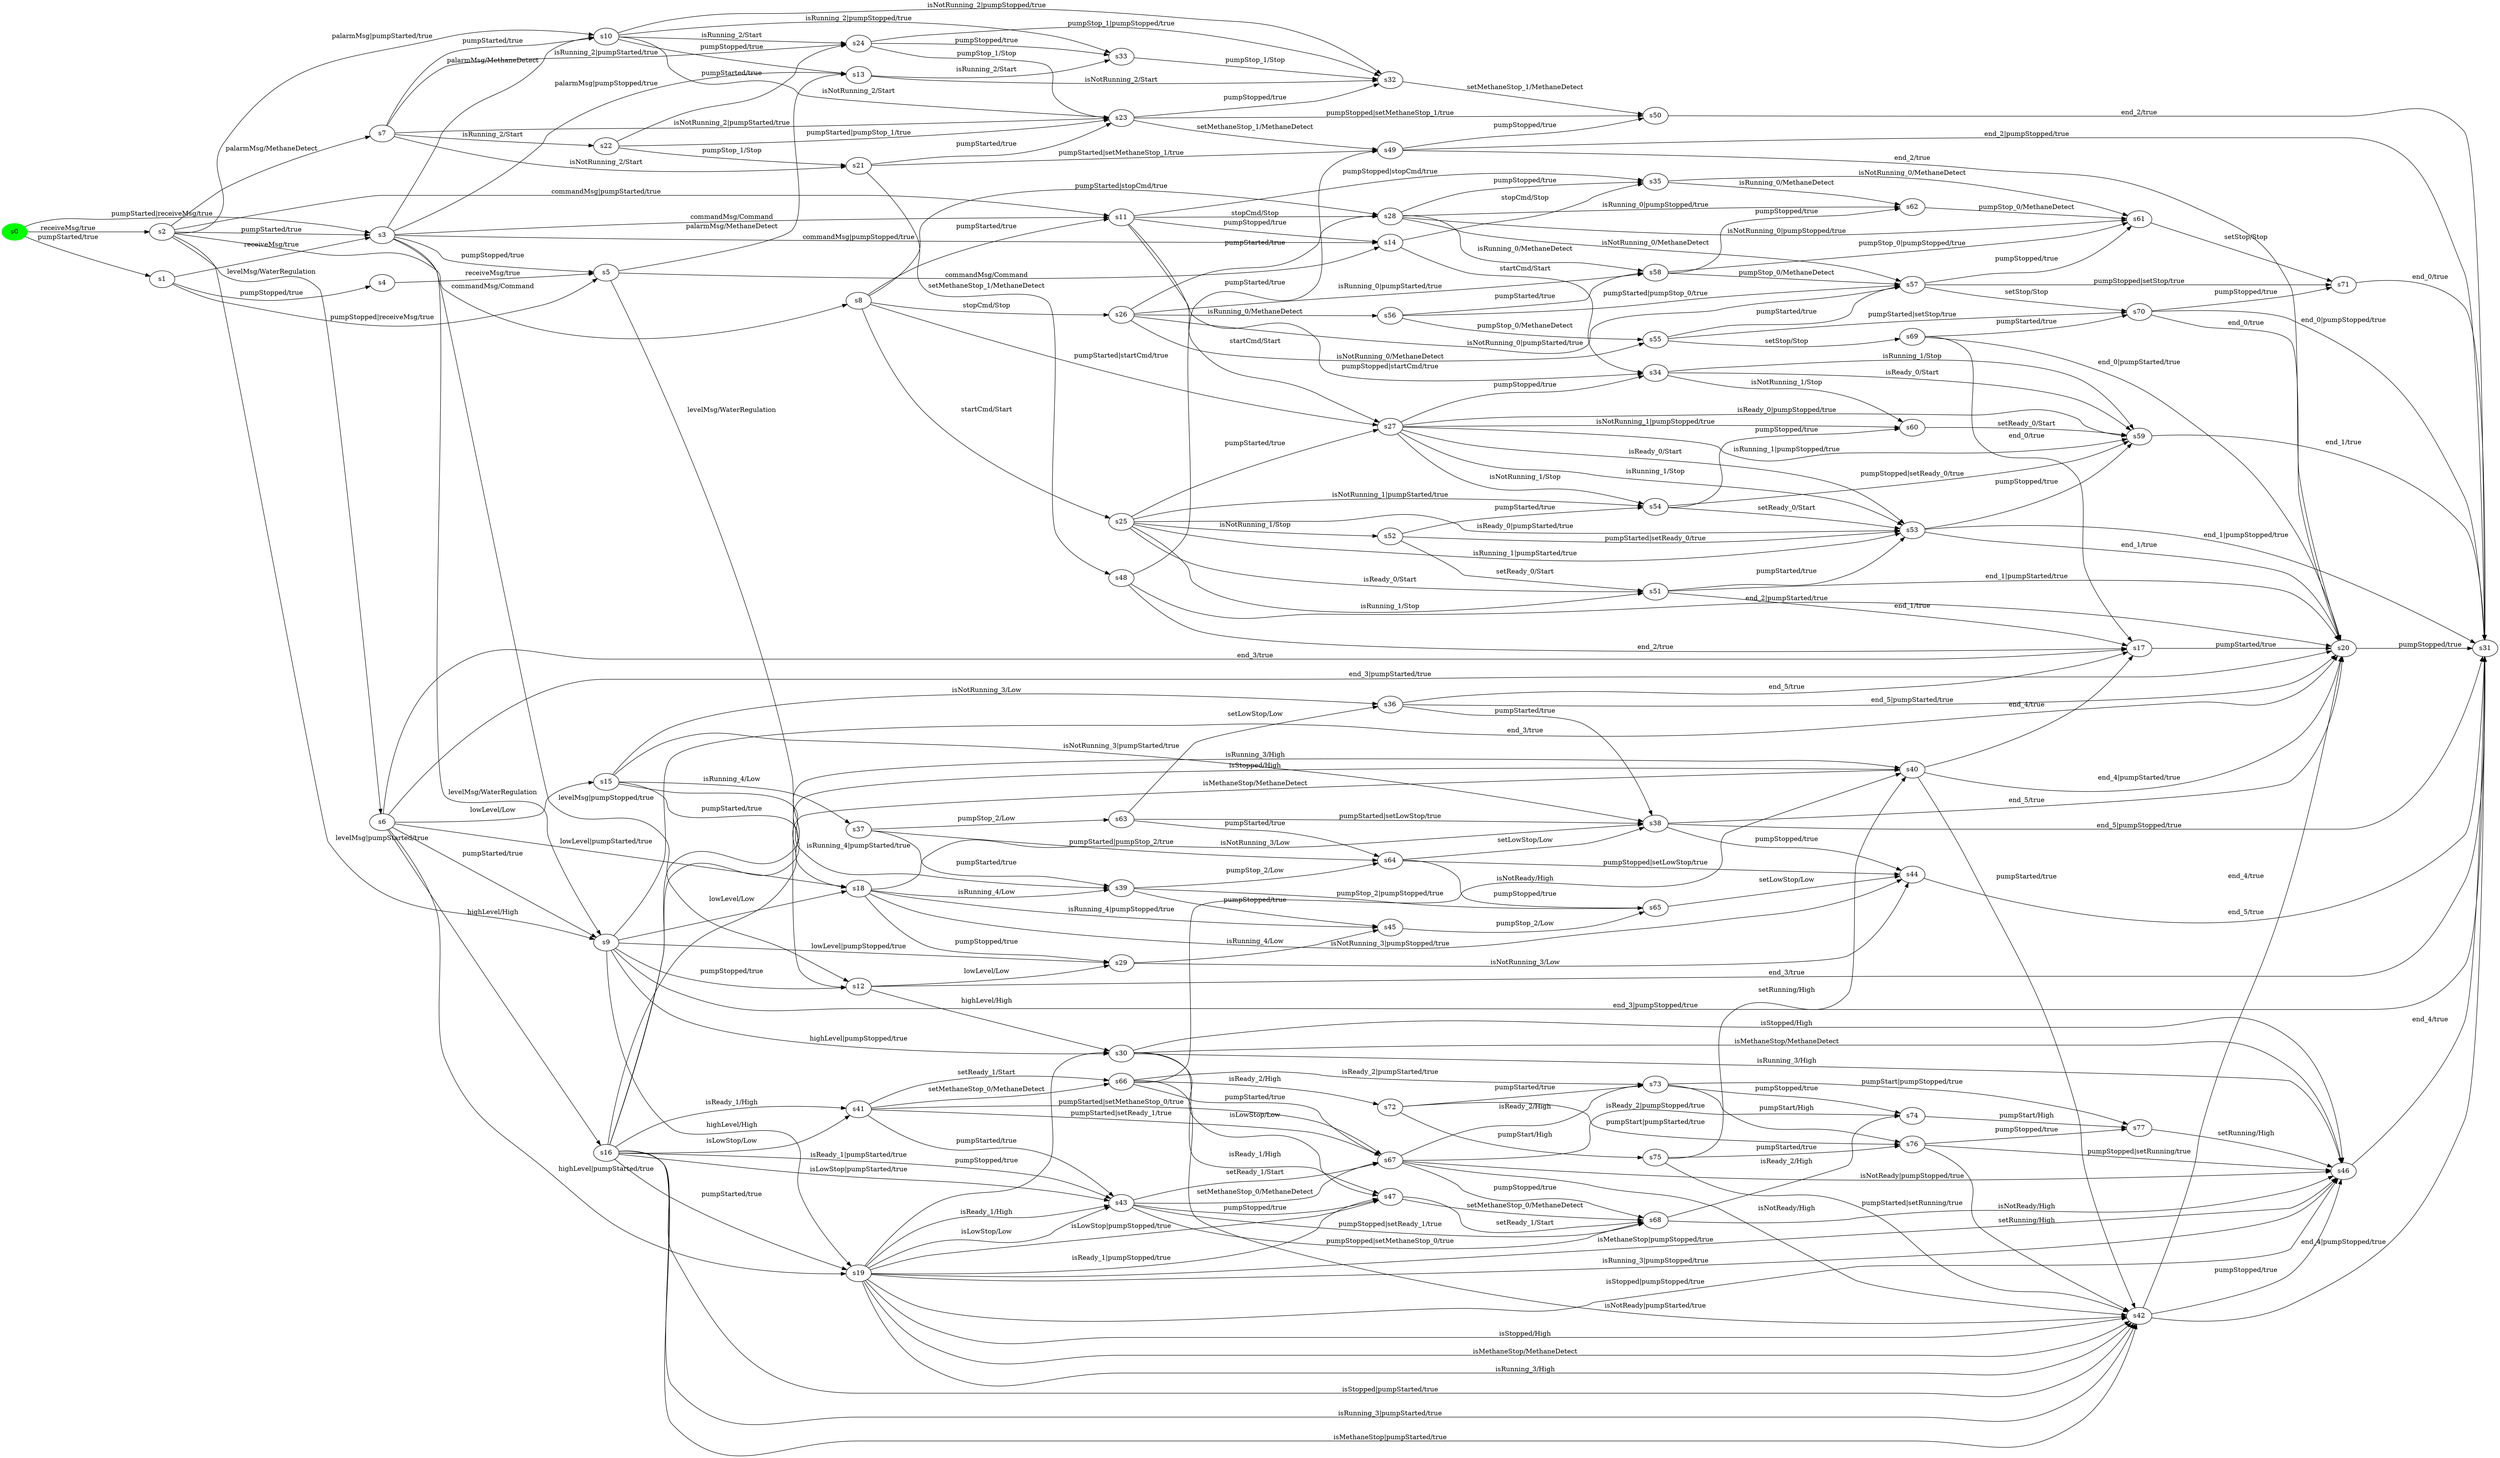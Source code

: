 digraph G {
rankdir=LR;
state0[ label = "s0", style=filled, color=green ];
state1 [ label = "s71" ];
state1 -> state2 [ label=" end_0/true " ];
state3 [ label = "s70" ];
state3 -> state2 [ label=" end_0|pumpStopped/true " ];
state3 -> state1 [ label=" pumpStopped/true " ];
state3 -> state4 [ label=" end_0/true " ];
state5 [ label = "s73" ];
state5 -> state6 [ label=" pumpStart/High " ];
state5 -> state7 [ label=" pumpStopped/true " ];
state5 -> state8 [ label=" pumpStart|pumpStopped/true " ];
state9 [ label = "s72" ];
state9 -> state10 [ label=" pumpStart/High " ];
state9 -> state6 [ label=" pumpStart|pumpStarted/true " ];
state9 -> state5 [ label=" pumpStarted/true " ];
state2 [ label = "s31" ];
state10 [ label = "s75" ];
state10 -> state11 [ label=" pumpStarted|setRunning/true " ];
state10 -> state12 [ label=" setRunning/High " ];
state10 -> state6 [ label=" pumpStarted/true " ];
state7 [ label = "s74" ];
state7 -> state8 [ label=" pumpStart/High " ];
state13 [ label = "s30" ];
state13 -> state14 [ label=" isReady_1/High " ];
state13 -> state14 [ label=" isLowStop/Low " ];
state13 -> state15 [ label=" isStopped/High " ];
state13 -> state15 [ label=" isMethaneStop/MethaneDetect " ];
state13 -> state15 [ label=" isRunning_3/High " ];
state8 [ label = "s77" ];
state8 -> state15 [ label=" setRunning/High " ];
state16 [ label = "s33" ];
state16 -> state17 [ label=" pumpStop_1/Stop " ];
state6 [ label = "s76" ];
state6 -> state8 [ label=" pumpStopped/true " ];
state6 -> state11 [ label=" setRunning/High " ];
state6 -> state15 [ label=" pumpStopped|setRunning/true " ];
state17 [ label = "s32" ];
state17 -> state18 [ label=" setMethaneStop_1/MethaneDetect " ];
state19 [ label = "s35" ];
state19 -> state20 [ label=" isNotRunning_0/MethaneDetect " ];
state19 -> state21 [ label=" isRunning_0/MethaneDetect " ];
state22 [ label = "s34" ];
state22 -> state23 [ label=" isNotRunning_1/Stop " ];
state22 -> state24 [ label=" isRunning_1/Stop " ];
state22 -> state24 [ label=" isReady_0/Start " ];
state25 [ label = "s37" ];
state25 -> state26 [ label=" pumpStarted|pumpStop_2/true " ];
state25 -> state27 [ label=" pumpStarted/true " ];
state25 -> state28 [ label=" pumpStop_2/Low " ];
state29 [ label = "s36" ];
state29 -> state30 [ label=" pumpStarted/true " ];
state29 -> state4 [ label=" end_5|pumpStarted/true " ];
state29 -> state31 [ label=" end_5/true " ];
state27 [ label = "s39" ];
state27 -> state26 [ label=" pumpStop_2/Low " ];
state27 -> state32 [ label=" pumpStopped/true " ];
state27 -> state33 [ label=" pumpStop_2|pumpStopped/true " ];
state30 [ label = "s38" ];
state30 -> state4 [ label=" end_5/true " ];
state30 -> state2 [ label=" end_5|pumpStopped/true " ];
state30 -> state34 [ label=" pumpStopped/true " ];
state0 -> state35 [ label=" pumpStarted|receiveMsg/true " ];
state0 -> state36 [ label=" receiveMsg/true " ];
state0 -> state37 [ label=" pumpStarted/true " ];
state37 [ label = "s1" ];
state37 -> state35 [ label=" receiveMsg/true " ];
state37 -> state38 [ label=" pumpStopped|receiveMsg/true " ];
state37 -> state39 [ label=" pumpStopped/true " ];
state36 [ label = "s2" ];
state36 -> state40 [ label=" palarmMsg/MethaneDetect " ];
state36 -> state41 [ label=" palarmMsg|pumpStarted/true " ];
state36 -> state42 [ label=" levelMsg|pumpStarted/true " ];
state36 -> state43 [ label=" commandMsg/Command " ];
state36 -> state44 [ label=" levelMsg/WaterRegulation " ];
state36 -> state45 [ label=" commandMsg|pumpStarted/true " ];
state36 -> state35 [ label=" pumpStarted/true " ];
state35 [ label = "s3" ];
state35 -> state46 [ label=" levelMsg|pumpStopped/true " ];
state35 -> state45 [ label=" commandMsg/Command " ];
state35 -> state38 [ label=" pumpStopped/true " ];
state35 -> state47 [ label=" commandMsg|pumpStopped/true " ];
state35 -> state48 [ label=" palarmMsg|pumpStopped/true " ];
state35 -> state42 [ label=" levelMsg/WaterRegulation " ];
state35 -> state41 [ label=" palarmMsg/MethaneDetect " ];
state39 [ label = "s4" ];
state39 -> state38 [ label=" receiveMsg/true " ];
state38 [ label = "s5" ];
state38 -> state48 [ label=" palarmMsg/MethaneDetect " ];
state38 -> state47 [ label=" commandMsg/Command " ];
state38 -> state46 [ label=" levelMsg/WaterRegulation " ];
state44 [ label = "s6" ];
state44 -> state31 [ label=" end_3/true " ];
state44 -> state49 [ label=" highLevel|pumpStarted/true " ];
state44 -> state42 [ label=" pumpStarted/true " ];
state44 -> state50 [ label=" highLevel/High " ];
state44 -> state4 [ label=" end_3|pumpStarted/true " ];
state44 -> state51 [ label=" lowLevel|pumpStarted/true " ];
state44 -> state52 [ label=" lowLevel/Low " ];
state40 [ label = "s7" ];
state40 -> state53 [ label=" isRunning_2|pumpStarted/true " ];
state40 -> state54 [ label=" isNotRunning_2/Start " ];
state40 -> state55 [ label=" isNotRunning_2|pumpStarted/true " ];
state40 -> state41 [ label=" pumpStarted/true " ];
state40 -> state56 [ label=" isRunning_2/Start " ];
state43 [ label = "s8" ];
state43 -> state57 [ label=" pumpStarted|stopCmd/true " ];
state43 -> state58 [ label=" startCmd/Start " ];
state43 -> state45 [ label=" pumpStarted/true " ];
state43 -> state59 [ label=" pumpStarted|startCmd/true " ];
state43 -> state60 [ label=" stopCmd/Stop " ];
state42 [ label = "s9" ];
state42 -> state51 [ label=" lowLevel/Low " ];
state42 -> state4 [ label=" end_3/true " ];
state42 -> state13 [ label=" highLevel|pumpStopped/true " ];
state42 -> state46 [ label=" pumpStopped/true " ];
state42 -> state61 [ label=" lowLevel|pumpStopped/true " ];
state42 -> state2 [ label=" end_3|pumpStopped/true " ];
state42 -> state49 [ label=" highLevel/High " ];
state12 [ label = "s40" ];
state12 -> state11 [ label=" pumpStarted/true " ];
state12 -> state31 [ label=" end_4/true " ];
state12 -> state4 [ label=" end_4|pumpStarted/true " ];
state11 [ label = "s42" ];
state11 -> state15 [ label=" pumpStopped/true " ];
state11 -> state2 [ label=" end_4|pumpStopped/true " ];
state11 -> state4 [ label=" end_4/true " ];
state62 [ label = "s41" ];
state62 -> state63 [ label=" pumpStarted/true " ];
state62 -> state64 [ label=" setReady_1/Start " ];
state62 -> state64 [ label=" setMethaneStop_0/MethaneDetect " ];
state62 -> state65 [ label=" pumpStarted|setMethaneStop_0/true " ];
state62 -> state65 [ label=" pumpStarted|setReady_1/true " ];
state34 [ label = "s44" ];
state34 -> state2 [ label=" end_5/true " ];
state63 [ label = "s43" ];
state63 -> state14 [ label=" pumpStopped/true " ];
state63 -> state66 [ label=" pumpStopped|setReady_1/true " ];
state63 -> state66 [ label=" pumpStopped|setMethaneStop_0/true " ];
state63 -> state65 [ label=" setReady_1/Start " ];
state63 -> state65 [ label=" setMethaneStop_0/MethaneDetect " ];
state15 [ label = "s46" ];
state15 -> state2 [ label=" end_4/true " ];
state32 [ label = "s45" ];
state32 -> state33 [ label=" pumpStop_2/Low " ];
state67 [ label = "s48" ];
state67 -> state68 [ label=" pumpStarted/true " ];
state67 -> state4 [ label=" end_2|pumpStarted/true " ];
state67 -> state31 [ label=" end_2/true " ];
state14 [ label = "s47" ];
state14 -> state66 [ label=" setMethaneStop_0/MethaneDetect " ];
state14 -> state66 [ label=" setReady_1/Start " ];
state68 [ label = "s49" ];
state68 -> state4 [ label=" end_2/true " ];
state68 -> state2 [ label=" end_2|pumpStopped/true " ];
state68 -> state18 [ label=" pumpStopped/true " ];
state69 [ label = "s51" ];
state69 -> state70 [ label=" pumpStarted/true " ];
state69 -> state31 [ label=" end_1/true " ];
state69 -> state4 [ label=" end_1|pumpStarted/true " ];
state18 [ label = "s50" ];
state18 -> state2 [ label=" end_2/true " ];
state70 [ label = "s53" ];
state70 -> state2 [ label=" end_1|pumpStopped/true " ];
state70 -> state24 [ label=" pumpStopped/true " ];
state70 -> state4 [ label=" end_1/true " ];
state71 [ label = "s52" ];
state71 -> state72 [ label=" pumpStarted/true " ];
state71 -> state69 [ label=" setReady_0/Start " ];
state71 -> state70 [ label=" pumpStarted|setReady_0/true " ];
state45 [ label = "s11" ];
state45 -> state57 [ label=" stopCmd/Stop " ];
state45 -> state47 [ label=" pumpStopped/true " ];
state45 -> state19 [ label=" pumpStopped|stopCmd/true " ];
state45 -> state22 [ label=" pumpStopped|startCmd/true " ];
state45 -> state59 [ label=" startCmd/Start " ];
state73 [ label = "s55" ];
state73 -> state3 [ label=" pumpStarted|setStop/true " ];
state73 -> state74 [ label=" pumpStarted/true " ];
state73 -> state75 [ label=" setStop/Stop " ];
state72 [ label = "s54" ];
state72 -> state70 [ label=" setReady_0/Start " ];
state72 -> state23 [ label=" pumpStopped/true " ];
state72 -> state24 [ label=" pumpStopped|setReady_0/true " ];
state41 [ label = "s10" ];
state41 -> state48 [ label=" pumpStopped/true " ];
state41 -> state55 [ label=" isNotRunning_2/Start " ];
state41 -> state16 [ label=" isRunning_2|pumpStopped/true " ];
state41 -> state17 [ label=" isNotRunning_2|pumpStopped/true " ];
state41 -> state53 [ label=" isRunning_2/Start " ];
state74 [ label = "s57" ];
state74 -> state1 [ label=" pumpStopped|setStop/true " ];
state74 -> state20 [ label=" pumpStopped/true " ];
state74 -> state3 [ label=" setStop/Stop " ];
state48 [ label = "s13" ];
state48 -> state16 [ label=" isRunning_2/Start " ];
state48 -> state17 [ label=" isNotRunning_2/Start " ];
state46 [ label = "s12" ];
state46 -> state13 [ label=" highLevel/High " ];
state46 -> state2 [ label=" end_3/true " ];
state46 -> state61 [ label=" lowLevel/Low " ];
state76 [ label = "s56" ];
state76 -> state77 [ label=" pumpStarted/true " ];
state76 -> state74 [ label=" pumpStarted|pumpStop_0/true " ];
state76 -> state73 [ label=" pumpStop_0/MethaneDetect " ];
state24 [ label = "s59" ];
state24 -> state2 [ label=" end_1/true " ];
state52 [ label = "s15" ];
state52 -> state29 [ label=" isNotRunning_3/Low " ];
state52 -> state51 [ label=" pumpStarted/true " ];
state52 -> state30 [ label=" isNotRunning_3|pumpStarted/true " ];
state52 -> state25 [ label=" isRunning_4/Low " ];
state52 -> state27 [ label=" isRunning_4|pumpStarted/true " ];
state47 [ label = "s14" ];
state47 -> state19 [ label=" stopCmd/Stop " ];
state47 -> state22 [ label=" startCmd/Start " ];
state77 [ label = "s58" ];
state77 -> state21 [ label=" pumpStopped/true " ];
state77 -> state20 [ label=" pumpStop_0|pumpStopped/true " ];
state77 -> state74 [ label=" pumpStop_0/MethaneDetect " ];
state31 [ label = "s17" ];
state31 -> state4 [ label=" pumpStarted/true " ];
state50 [ label = "s16" ];
state50 -> state12 [ label=" isStopped/High " ];
state50 -> state12 [ label=" isMethaneStop/MethaneDetect " ];
state50 -> state12 [ label=" isRunning_3/High " ];
state50 -> state49 [ label=" pumpStarted/true " ];
state50 -> state63 [ label=" isReady_1|pumpStarted/true " ];
state50 -> state63 [ label=" isLowStop|pumpStarted/true " ];
state50 -> state62 [ label=" isLowStop/Low " ];
state50 -> state62 [ label=" isReady_1/High " ];
state50 -> state11 [ label=" isMethaneStop|pumpStarted/true " ];
state50 -> state11 [ label=" isStopped|pumpStarted/true " ];
state50 -> state11 [ label=" isRunning_3|pumpStarted/true " ];
state49 [ label = "s19" ];
state49 -> state15 [ label=" isStopped|pumpStopped/true " ];
state49 -> state15 [ label=" isMethaneStop|pumpStopped/true " ];
state49 -> state15 [ label=" isRunning_3|pumpStopped/true " ];
state49 -> state11 [ label=" isMethaneStop/MethaneDetect " ];
state49 -> state11 [ label=" isRunning_3/High " ];
state49 -> state11 [ label=" isStopped/High " ];
state49 -> state63 [ label=" isReady_1/High " ];
state49 -> state63 [ label=" isLowStop/Low " ];
state49 -> state13 [ label=" pumpStopped/true " ];
state49 -> state14 [ label=" isLowStop|pumpStopped/true " ];
state49 -> state14 [ label=" isReady_1|pumpStopped/true " ];
state51 [ label = "s18" ];
state51 -> state30 [ label=" isNotRunning_3/Low " ];
state51 -> state27 [ label=" isRunning_4/Low " ];
state51 -> state32 [ label=" isRunning_4|pumpStopped/true " ];
state51 -> state34 [ label=" isNotRunning_3|pumpStopped/true " ];
state51 -> state61 [ label=" pumpStopped/true " ];
state23 [ label = "s60" ];
state23 -> state24 [ label=" setReady_0/Start " ];
state21 [ label = "s62" ];
state21 -> state20 [ label=" pumpStop_0/MethaneDetect " ];
state20 [ label = "s61" ];
state20 -> state1 [ label=" setStop/Stop " ];
state4 [ label = "s20" ];
state4 -> state2 [ label=" pumpStopped/true " ];
state26 [ label = "s64" ];
state26 -> state30 [ label=" setLowStop/Low " ];
state26 -> state33 [ label=" pumpStopped/true " ];
state26 -> state34 [ label=" pumpStopped|setLowStop/true " ];
state28 [ label = "s63" ];
state28 -> state29 [ label=" setLowStop/Low " ];
state28 -> state30 [ label=" pumpStarted|setLowStop/true " ];
state28 -> state26 [ label=" pumpStarted/true " ];
state56 [ label = "s22" ];
state56 -> state54 [ label=" pumpStop_1/Stop " ];
state56 -> state53 [ label=" pumpStarted/true " ];
state56 -> state55 [ label=" pumpStarted|pumpStop_1/true " ];
state64 [ label = "s66" ];
state64 -> state11 [ label=" isNotReady|pumpStarted/true " ];
state64 -> state12 [ label=" isNotReady/High " ];
state64 -> state5 [ label=" isReady_2|pumpStarted/true " ];
state64 -> state65 [ label=" pumpStarted/true " ];
state64 -> state9 [ label=" isReady_2/High " ];
state33 [ label = "s65" ];
state33 -> state34 [ label=" setLowStop/Low " ];
state54 [ label = "s21" ];
state54 -> state55 [ label=" pumpStarted/true " ];
state54 -> state68 [ label=" pumpStarted|setMethaneStop_1/true " ];
state54 -> state67 [ label=" setMethaneStop_1/MethaneDetect " ];
state66 [ label = "s68" ];
state66 -> state15 [ label=" isNotReady/High " ];
state66 -> state7 [ label=" isReady_2/High " ];
state53 [ label = "s24" ];
state53 -> state55 [ label=" pumpStop_1/Stop " ];
state53 -> state17 [ label=" pumpStop_1|pumpStopped/true " ];
state53 -> state16 [ label=" pumpStopped/true " ];
state55 [ label = "s23" ];
state55 -> state18 [ label=" pumpStopped|setMethaneStop_1/true " ];
state55 -> state17 [ label=" pumpStopped/true " ];
state55 -> state68 [ label=" setMethaneStop_1/MethaneDetect " ];
state65 [ label = "s67" ];
state65 -> state66 [ label=" pumpStopped/true " ];
state65 -> state11 [ label=" isNotReady/High " ];
state65 -> state7 [ label=" isReady_2|pumpStopped/true " ];
state65 -> state15 [ label=" isNotReady|pumpStopped/true " ];
state65 -> state5 [ label=" isReady_2/High " ];
state60 [ label = "s26" ];
state60 -> state73 [ label=" isNotRunning_0/MethaneDetect " ];
state60 -> state57 [ label=" pumpStarted/true " ];
state60 -> state76 [ label=" isRunning_0/MethaneDetect " ];
state60 -> state74 [ label=" isNotRunning_0|pumpStarted/true " ];
state60 -> state77 [ label=" isRunning_0|pumpStarted/true " ];
state58 [ label = "s25" ];
state58 -> state70 [ label=" isRunning_1|pumpStarted/true " ];
state58 -> state70 [ label=" isReady_0|pumpStarted/true " ];
state58 -> state71 [ label=" isNotRunning_1/Stop " ];
state58 -> state69 [ label=" isReady_0/Start " ];
state58 -> state69 [ label=" isRunning_1/Stop " ];
state58 -> state59 [ label=" pumpStarted/true " ];
state58 -> state72 [ label=" isNotRunning_1|pumpStarted/true " ];
state75 [ label = "s69" ];
state75 -> state4 [ label=" end_0|pumpStarted/true " ];
state75 -> state3 [ label=" pumpStarted/true " ];
state75 -> state31 [ label=" end_0/true " ];
state57 [ label = "s28" ];
state57 -> state74 [ label=" isNotRunning_0/MethaneDetect " ];
state57 -> state20 [ label=" isNotRunning_0|pumpStopped/true " ];
state57 -> state77 [ label=" isRunning_0/MethaneDetect " ];
state57 -> state19 [ label=" pumpStopped/true " ];
state57 -> state21 [ label=" isRunning_0|pumpStopped/true " ];
state59 [ label = "s27" ];
state59 -> state72 [ label=" isNotRunning_1/Stop " ];
state59 -> state70 [ label=" isRunning_1/Stop " ];
state59 -> state70 [ label=" isReady_0/Start " ];
state59 -> state24 [ label=" isRunning_1|pumpStopped/true " ];
state59 -> state24 [ label=" isReady_0|pumpStopped/true " ];
state59 -> state22 [ label=" pumpStopped/true " ];
state59 -> state23 [ label=" isNotRunning_1|pumpStopped/true " ];
state61 [ label = "s29" ];
state61 -> state32 [ label=" isRunning_4/Low " ];
state61 -> state34 [ label=" isNotRunning_3/Low " ];
}
